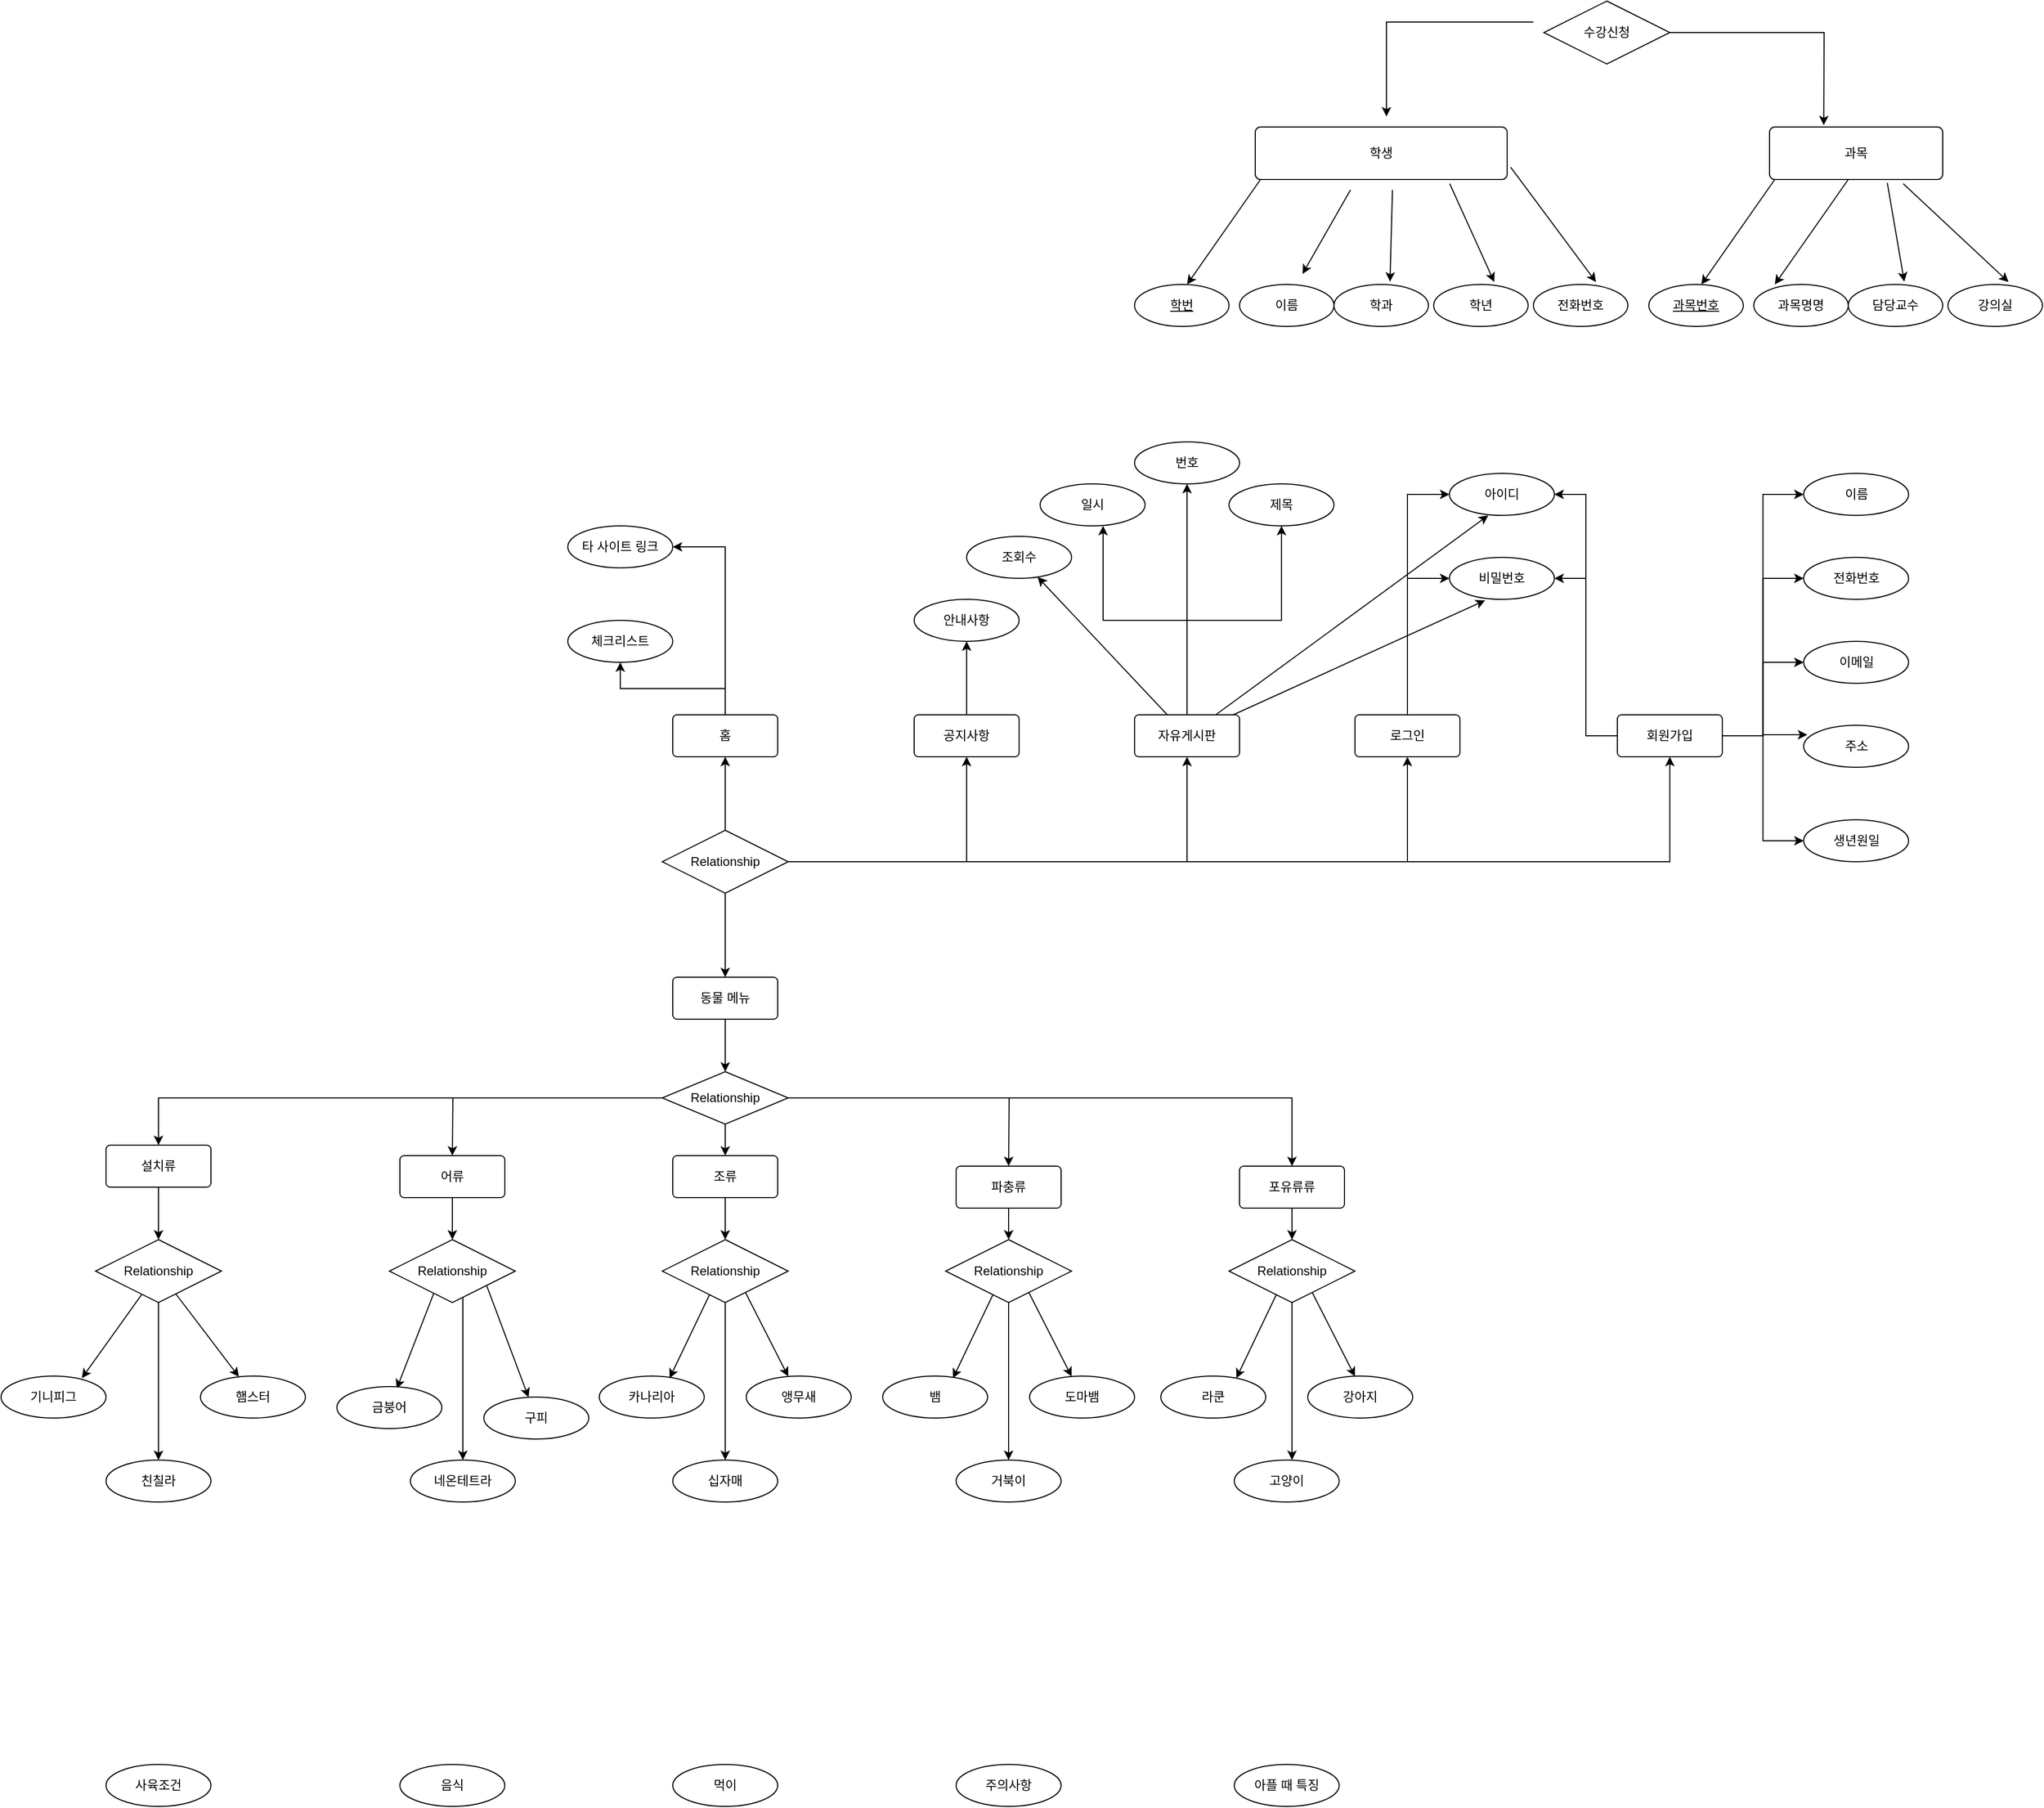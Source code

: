 <mxfile version="22.1.18" type="device">
  <diagram name="페이지-1" id="5g-hJykp7BCFSY2R_P9K">
    <mxGraphModel dx="3088" dy="738" grid="1" gridSize="10" guides="1" tooltips="1" connect="1" arrows="1" fold="1" page="1" pageScale="1" pageWidth="1654" pageHeight="2336" math="0" shadow="0">
      <root>
        <mxCell id="0" />
        <mxCell id="1" parent="0" />
        <mxCell id="xfH-aFisu_lI2zTOAwG_-1" value="과목" style="rounded=1;arcSize=10;whiteSpace=wrap;html=1;align=center;" vertex="1" parent="1">
          <mxGeometry x="335" y="210" width="165" height="50" as="geometry" />
        </mxCell>
        <mxCell id="xfH-aFisu_lI2zTOAwG_-2" value="과목번호" style="ellipse;whiteSpace=wrap;html=1;align=center;fontStyle=4;" vertex="1" parent="1">
          <mxGeometry x="220" y="360" width="90" height="40" as="geometry" />
        </mxCell>
        <mxCell id="xfH-aFisu_lI2zTOAwG_-3" value="과목명명" style="ellipse;whiteSpace=wrap;html=1;align=center;" vertex="1" parent="1">
          <mxGeometry x="320" y="360" width="90" height="40" as="geometry" />
        </mxCell>
        <mxCell id="xfH-aFisu_lI2zTOAwG_-4" value="담당교수" style="ellipse;whiteSpace=wrap;html=1;align=center;" vertex="1" parent="1">
          <mxGeometry x="410" y="360" width="90" height="40" as="geometry" />
        </mxCell>
        <mxCell id="xfH-aFisu_lI2zTOAwG_-5" value="강의실" style="ellipse;whiteSpace=wrap;html=1;align=center;" vertex="1" parent="1">
          <mxGeometry x="505" y="360" width="90" height="40" as="geometry" />
        </mxCell>
        <mxCell id="xfH-aFisu_lI2zTOAwG_-10" value="" style="endArrow=classic;html=1;rounded=0;entryX=0.593;entryY=-0.067;entryDx=0;entryDy=0;entryPerimeter=0;exitX=0.68;exitY=1.063;exitDx=0;exitDy=0;exitPerimeter=0;" edge="1" parent="1" source="xfH-aFisu_lI2zTOAwG_-1" target="xfH-aFisu_lI2zTOAwG_-4">
          <mxGeometry width="50" height="50" relative="1" as="geometry">
            <mxPoint x="465.714" y="270" as="sourcePoint" />
            <mxPoint x="420" y="350" as="targetPoint" />
          </mxGeometry>
        </mxCell>
        <mxCell id="xfH-aFisu_lI2zTOAwG_-11" value="" style="endArrow=classic;html=1;rounded=0;entryX=0.556;entryY=0;entryDx=0;entryDy=0;entryPerimeter=0;" edge="1" parent="1" target="xfH-aFisu_lI2zTOAwG_-2">
          <mxGeometry width="50" height="50" relative="1" as="geometry">
            <mxPoint x="340.004" y="260" as="sourcePoint" />
            <mxPoint x="294.29" y="340" as="targetPoint" />
          </mxGeometry>
        </mxCell>
        <mxCell id="xfH-aFisu_lI2zTOAwG_-12" value="" style="endArrow=classic;html=1;rounded=0;entryX=0.641;entryY=-0.058;entryDx=0;entryDy=0;entryPerimeter=0;exitX=0.772;exitY=1.08;exitDx=0;exitDy=0;exitPerimeter=0;" edge="1" parent="1" source="xfH-aFisu_lI2zTOAwG_-1" target="xfH-aFisu_lI2zTOAwG_-5">
          <mxGeometry width="50" height="50" relative="1" as="geometry">
            <mxPoint x="550.714" y="270" as="sourcePoint" />
            <mxPoint x="505" y="350" as="targetPoint" />
          </mxGeometry>
        </mxCell>
        <mxCell id="xfH-aFisu_lI2zTOAwG_-26" value="학생" style="rounded=1;arcSize=10;whiteSpace=wrap;html=1;align=center;" vertex="1" parent="1">
          <mxGeometry x="-155" y="210" width="240" height="50" as="geometry" />
        </mxCell>
        <mxCell id="xfH-aFisu_lI2zTOAwG_-27" value="학번" style="ellipse;whiteSpace=wrap;html=1;align=center;fontStyle=4;" vertex="1" parent="1">
          <mxGeometry x="-270" y="360" width="90" height="40" as="geometry" />
        </mxCell>
        <mxCell id="xfH-aFisu_lI2zTOAwG_-28" value="이름" style="ellipse;whiteSpace=wrap;html=1;align=center;" vertex="1" parent="1">
          <mxGeometry x="-170" y="360" width="90" height="40" as="geometry" />
        </mxCell>
        <mxCell id="xfH-aFisu_lI2zTOAwG_-29" value="학과" style="ellipse;whiteSpace=wrap;html=1;align=center;" vertex="1" parent="1">
          <mxGeometry x="-80" y="360" width="90" height="40" as="geometry" />
        </mxCell>
        <mxCell id="xfH-aFisu_lI2zTOAwG_-30" value="학년" style="ellipse;whiteSpace=wrap;html=1;align=center;" vertex="1" parent="1">
          <mxGeometry x="15" y="360" width="90" height="40" as="geometry" />
        </mxCell>
        <mxCell id="xfH-aFisu_lI2zTOAwG_-31" value="전화번호" style="ellipse;whiteSpace=wrap;html=1;align=center;" vertex="1" parent="1">
          <mxGeometry x="110" y="360" width="90" height="40" as="geometry" />
        </mxCell>
        <mxCell id="xfH-aFisu_lI2zTOAwG_-32" value="" style="endArrow=classic;html=1;rounded=0;" edge="1" parent="1">
          <mxGeometry width="50" height="50" relative="1" as="geometry">
            <mxPoint x="-64.286" y="270" as="sourcePoint" />
            <mxPoint x="-110" y="350" as="targetPoint" />
          </mxGeometry>
        </mxCell>
        <mxCell id="xfH-aFisu_lI2zTOAwG_-33" value="" style="endArrow=classic;html=1;rounded=0;entryX=0.593;entryY=-0.067;entryDx=0;entryDy=0;entryPerimeter=0;" edge="1" parent="1" target="xfH-aFisu_lI2zTOAwG_-29">
          <mxGeometry width="50" height="50" relative="1" as="geometry">
            <mxPoint x="-24.286" y="270" as="sourcePoint" />
            <mxPoint x="-70" y="350" as="targetPoint" />
          </mxGeometry>
        </mxCell>
        <mxCell id="xfH-aFisu_lI2zTOAwG_-34" value="" style="endArrow=classic;html=1;rounded=0;entryX=0.556;entryY=0;entryDx=0;entryDy=0;entryPerimeter=0;" edge="1" parent="1" target="xfH-aFisu_lI2zTOAwG_-27">
          <mxGeometry width="50" height="50" relative="1" as="geometry">
            <mxPoint x="-149.996" y="260" as="sourcePoint" />
            <mxPoint x="-195.71" y="340" as="targetPoint" />
          </mxGeometry>
        </mxCell>
        <mxCell id="xfH-aFisu_lI2zTOAwG_-35" value="" style="endArrow=classic;html=1;rounded=0;entryX=0.641;entryY=-0.058;entryDx=0;entryDy=0;entryPerimeter=0;exitX=0.772;exitY=1.08;exitDx=0;exitDy=0;exitPerimeter=0;" edge="1" parent="1" source="xfH-aFisu_lI2zTOAwG_-26" target="xfH-aFisu_lI2zTOAwG_-30">
          <mxGeometry width="50" height="50" relative="1" as="geometry">
            <mxPoint x="60.714" y="270" as="sourcePoint" />
            <mxPoint x="15" y="350" as="targetPoint" />
          </mxGeometry>
        </mxCell>
        <mxCell id="xfH-aFisu_lI2zTOAwG_-36" value="" style="endArrow=classic;html=1;rounded=0;entryX=0.663;entryY=-0.058;entryDx=0;entryDy=0;entryPerimeter=0;exitX=1.014;exitY=0.767;exitDx=0;exitDy=0;exitPerimeter=0;" edge="1" parent="1" source="xfH-aFisu_lI2zTOAwG_-26" target="xfH-aFisu_lI2zTOAwG_-31">
          <mxGeometry width="50" height="50" relative="1" as="geometry">
            <mxPoint x="125.714" y="250" as="sourcePoint" />
            <mxPoint x="80" y="330" as="targetPoint" />
          </mxGeometry>
        </mxCell>
        <mxCell id="xfH-aFisu_lI2zTOAwG_-37" value="수강신청" style="shape=rhombus;perimeter=rhombusPerimeter;whiteSpace=wrap;html=1;align=center;" vertex="1" parent="1">
          <mxGeometry x="120" y="90" width="120" height="60" as="geometry" />
        </mxCell>
        <mxCell id="xfH-aFisu_lI2zTOAwG_-38" value="" style="endArrow=classic;html=1;rounded=0;entryX=0.556;entryY=0;entryDx=0;entryDy=0;entryPerimeter=0;" edge="1" parent="1">
          <mxGeometry width="50" height="50" relative="1" as="geometry">
            <mxPoint x="410.004" y="260" as="sourcePoint" />
            <mxPoint x="340" y="360" as="targetPoint" />
          </mxGeometry>
        </mxCell>
        <mxCell id="xfH-aFisu_lI2zTOAwG_-39" value="" style="endArrow=classic;html=1;rounded=0;entryX=0.313;entryY=-0.034;entryDx=0;entryDy=0;entryPerimeter=0;" edge="1" parent="1" source="xfH-aFisu_lI2zTOAwG_-37" target="xfH-aFisu_lI2zTOAwG_-1">
          <mxGeometry width="50" height="50" relative="1" as="geometry">
            <mxPoint x="240" y="140" as="sourcePoint" />
            <mxPoint x="380" y="120" as="targetPoint" />
            <Array as="points">
              <mxPoint x="387" y="120" />
            </Array>
          </mxGeometry>
        </mxCell>
        <mxCell id="xfH-aFisu_lI2zTOAwG_-40" value="" style="endArrow=classic;html=1;rounded=0;" edge="1" parent="1">
          <mxGeometry width="50" height="50" relative="1" as="geometry">
            <mxPoint x="110" y="110" as="sourcePoint" />
            <mxPoint x="-30" y="200" as="targetPoint" />
            <Array as="points">
              <mxPoint x="-30" y="110" />
            </Array>
          </mxGeometry>
        </mxCell>
        <mxCell id="xfH-aFisu_lI2zTOAwG_-52" value="" style="edgeStyle=orthogonalEdgeStyle;rounded=0;orthogonalLoop=1;jettySize=auto;html=1;" edge="1" parent="1" source="xfH-aFisu_lI2zTOAwG_-43">
          <mxGeometry relative="1" as="geometry">
            <mxPoint x="-660" y="1190" as="targetPoint" />
          </mxGeometry>
        </mxCell>
        <mxCell id="xfH-aFisu_lI2zTOAwG_-53" style="edgeStyle=orthogonalEdgeStyle;rounded=0;orthogonalLoop=1;jettySize=auto;html=1;" edge="1" parent="1" source="xfH-aFisu_lI2zTOAwG_-43">
          <mxGeometry relative="1" as="geometry">
            <mxPoint x="-920" y="1190" as="targetPoint" />
          </mxGeometry>
        </mxCell>
        <mxCell id="xfH-aFisu_lI2zTOAwG_-55" style="edgeStyle=orthogonalEdgeStyle;rounded=0;orthogonalLoop=1;jettySize=auto;html=1;" edge="1" parent="1" source="xfH-aFisu_lI2zTOAwG_-43" target="xfH-aFisu_lI2zTOAwG_-162">
          <mxGeometry relative="1" as="geometry">
            <mxPoint x="-120" y="1190" as="targetPoint" />
          </mxGeometry>
        </mxCell>
        <mxCell id="xfH-aFisu_lI2zTOAwG_-56" style="edgeStyle=orthogonalEdgeStyle;rounded=0;orthogonalLoop=1;jettySize=auto;html=1;exitX=0;exitY=0.5;exitDx=0;exitDy=0;" edge="1" parent="1" source="xfH-aFisu_lI2zTOAwG_-43">
          <mxGeometry relative="1" as="geometry">
            <mxPoint x="-1200" y="1180" as="targetPoint" />
            <Array as="points">
              <mxPoint x="-1200" y="1135" />
            </Array>
          </mxGeometry>
        </mxCell>
        <mxCell id="xfH-aFisu_lI2zTOAwG_-43" value="Relationship" style="shape=rhombus;perimeter=rhombusPerimeter;whiteSpace=wrap;html=1;align=center;" vertex="1" parent="1">
          <mxGeometry x="-720" y="1110" width="120" height="50" as="geometry" />
        </mxCell>
        <mxCell id="xfH-aFisu_lI2zTOAwG_-51" style="edgeStyle=orthogonalEdgeStyle;rounded=0;orthogonalLoop=1;jettySize=auto;html=1;exitX=0.5;exitY=1;exitDx=0;exitDy=0;entryX=0.5;entryY=0;entryDx=0;entryDy=0;" edge="1" parent="1" source="xfH-aFisu_lI2zTOAwG_-44" target="xfH-aFisu_lI2zTOAwG_-43">
          <mxGeometry relative="1" as="geometry" />
        </mxCell>
        <mxCell id="xfH-aFisu_lI2zTOAwG_-44" value="동물 메뉴" style="rounded=1;arcSize=10;whiteSpace=wrap;html=1;align=center;" vertex="1" parent="1">
          <mxGeometry x="-710" y="1020" width="100" height="40" as="geometry" />
        </mxCell>
        <mxCell id="xfH-aFisu_lI2zTOAwG_-57" style="edgeStyle=orthogonalEdgeStyle;rounded=0;orthogonalLoop=1;jettySize=auto;html=1;entryX=0.5;entryY=0;entryDx=0;entryDy=0;" edge="1" parent="1" source="xfH-aFisu_lI2zTOAwG_-45" target="xfH-aFisu_lI2zTOAwG_-44">
          <mxGeometry relative="1" as="geometry" />
        </mxCell>
        <mxCell id="xfH-aFisu_lI2zTOAwG_-58" style="edgeStyle=orthogonalEdgeStyle;rounded=0;orthogonalLoop=1;jettySize=auto;html=1;" edge="1" parent="1" source="xfH-aFisu_lI2zTOAwG_-45">
          <mxGeometry relative="1" as="geometry">
            <mxPoint x="-660" y="810" as="targetPoint" />
          </mxGeometry>
        </mxCell>
        <mxCell id="xfH-aFisu_lI2zTOAwG_-112" style="edgeStyle=orthogonalEdgeStyle;rounded=0;orthogonalLoop=1;jettySize=auto;html=1;entryX=0.5;entryY=1;entryDx=0;entryDy=0;" edge="1" parent="1" source="xfH-aFisu_lI2zTOAwG_-45" target="xfH-aFisu_lI2zTOAwG_-118">
          <mxGeometry relative="1" as="geometry">
            <mxPoint x="254" y="910" as="targetPoint" />
          </mxGeometry>
        </mxCell>
        <mxCell id="xfH-aFisu_lI2zTOAwG_-113" style="edgeStyle=orthogonalEdgeStyle;rounded=0;orthogonalLoop=1;jettySize=auto;html=1;entryX=0.5;entryY=1;entryDx=0;entryDy=0;" edge="1" parent="1" source="xfH-aFisu_lI2zTOAwG_-45" target="xfH-aFisu_lI2zTOAwG_-115">
          <mxGeometry relative="1" as="geometry">
            <mxPoint x="-430" y="830" as="targetPoint" />
          </mxGeometry>
        </mxCell>
        <mxCell id="xfH-aFisu_lI2zTOAwG_-119" style="edgeStyle=orthogonalEdgeStyle;rounded=0;orthogonalLoop=1;jettySize=auto;html=1;entryX=0.5;entryY=1;entryDx=0;entryDy=0;" edge="1" parent="1" source="xfH-aFisu_lI2zTOAwG_-45" target="xfH-aFisu_lI2zTOAwG_-116">
          <mxGeometry relative="1" as="geometry" />
        </mxCell>
        <mxCell id="xfH-aFisu_lI2zTOAwG_-120" style="edgeStyle=orthogonalEdgeStyle;rounded=0;orthogonalLoop=1;jettySize=auto;html=1;entryX=0.5;entryY=1;entryDx=0;entryDy=0;" edge="1" parent="1" source="xfH-aFisu_lI2zTOAwG_-45" target="xfH-aFisu_lI2zTOAwG_-117">
          <mxGeometry relative="1" as="geometry" />
        </mxCell>
        <mxCell id="xfH-aFisu_lI2zTOAwG_-45" value="Relationship" style="shape=rhombus;perimeter=rhombusPerimeter;whiteSpace=wrap;html=1;align=center;" vertex="1" parent="1">
          <mxGeometry x="-720" y="880" width="120" height="60" as="geometry" />
        </mxCell>
        <mxCell id="xfH-aFisu_lI2zTOAwG_-64" style="edgeStyle=orthogonalEdgeStyle;rounded=0;orthogonalLoop=1;jettySize=auto;html=1;" edge="1" parent="1">
          <mxGeometry relative="1" as="geometry">
            <mxPoint x="-1200" y="1320" as="sourcePoint" />
            <mxPoint x="-1200" y="1480" as="targetPoint" />
          </mxGeometry>
        </mxCell>
        <mxCell id="xfH-aFisu_lI2zTOAwG_-66" style="rounded=0;orthogonalLoop=1;jettySize=auto;html=1;" edge="1" parent="1">
          <mxGeometry relative="1" as="geometry">
            <mxPoint x="-1184.779" y="1320" as="sourcePoint" />
            <mxPoint x="-1123.344" y="1400.725" as="targetPoint" />
          </mxGeometry>
        </mxCell>
        <mxCell id="xfH-aFisu_lI2zTOAwG_-54" style="edgeStyle=orthogonalEdgeStyle;rounded=0;orthogonalLoop=1;jettySize=auto;html=1;" edge="1" parent="1" source="xfH-aFisu_lI2zTOAwG_-43">
          <mxGeometry relative="1" as="geometry">
            <mxPoint x="-390" y="1200" as="targetPoint" />
          </mxGeometry>
        </mxCell>
        <mxCell id="xfH-aFisu_lI2zTOAwG_-65" style="rounded=0;orthogonalLoop=1;jettySize=auto;html=1;entryX=0.77;entryY=0.05;entryDx=0;entryDy=0;entryPerimeter=0;" edge="1" parent="1">
          <mxGeometry relative="1" as="geometry">
            <mxPoint x="-1214.314" y="1320" as="sourcePoint" />
            <mxPoint x="-1273" y="1402" as="targetPoint" />
          </mxGeometry>
        </mxCell>
        <mxCell id="xfH-aFisu_lI2zTOAwG_-67" style="edgeStyle=orthogonalEdgeStyle;rounded=0;orthogonalLoop=1;jettySize=auto;html=1;" edge="1" parent="1">
          <mxGeometry relative="1" as="geometry">
            <mxPoint x="-895" y="1310" as="sourcePoint" />
            <mxPoint x="-910" y="1480" as="targetPoint" />
            <Array as="points">
              <mxPoint x="-910" y="1310" />
            </Array>
          </mxGeometry>
        </mxCell>
        <mxCell id="xfH-aFisu_lI2zTOAwG_-68" style="rounded=0;orthogonalLoop=1;jettySize=auto;html=1;exitX=0.82;exitY=1.05;exitDx=0;exitDy=0;exitPerimeter=0;" edge="1" parent="1">
          <mxGeometry relative="1" as="geometry">
            <mxPoint x="-888" y="1312" as="sourcePoint" />
            <mxPoint x="-847.417" y="1420.221" as="targetPoint" />
            <Array as="points" />
          </mxGeometry>
        </mxCell>
        <mxCell id="xfH-aFisu_lI2zTOAwG_-72" style="rounded=0;orthogonalLoop=1;jettySize=auto;html=1;entryX=0.77;entryY=0.05;entryDx=0;entryDy=0;entryPerimeter=0;exitX=0.37;exitY=0.975;exitDx=0;exitDy=0;exitPerimeter=0;" edge="1" parent="1">
          <mxGeometry relative="1" as="geometry">
            <mxPoint x="-933" y="1309" as="sourcePoint" />
            <mxPoint x="-973" y="1412" as="targetPoint" />
          </mxGeometry>
        </mxCell>
        <mxCell id="xfH-aFisu_lI2zTOAwG_-73" style="edgeStyle=orthogonalEdgeStyle;rounded=0;orthogonalLoop=1;jettySize=auto;html=1;" edge="1" parent="1">
          <mxGeometry relative="1" as="geometry">
            <mxPoint x="-660" y="1310" as="sourcePoint" />
            <mxPoint x="-660" y="1480" as="targetPoint" />
          </mxGeometry>
        </mxCell>
        <mxCell id="xfH-aFisu_lI2zTOAwG_-74" style="rounded=0;orthogonalLoop=1;jettySize=auto;html=1;" edge="1" parent="1">
          <mxGeometry relative="1" as="geometry">
            <mxPoint x="-646" y="1310" as="sourcePoint" />
            <mxPoint x="-599.977" y="1400.402" as="targetPoint" />
          </mxGeometry>
        </mxCell>
        <mxCell id="xfH-aFisu_lI2zTOAwG_-78" style="rounded=0;orthogonalLoop=1;jettySize=auto;html=1;entryX=0.77;entryY=0.05;entryDx=0;entryDy=0;entryPerimeter=0;" edge="1" parent="1">
          <mxGeometry relative="1" as="geometry">
            <mxPoint x="-669" y="1310" as="sourcePoint" />
            <mxPoint x="-713" y="1402" as="targetPoint" />
          </mxGeometry>
        </mxCell>
        <mxCell id="xfH-aFisu_lI2zTOAwG_-79" style="edgeStyle=orthogonalEdgeStyle;rounded=0;orthogonalLoop=1;jettySize=auto;html=1;" edge="1" parent="1">
          <mxGeometry relative="1" as="geometry">
            <mxPoint x="-390" y="1310" as="sourcePoint" />
            <mxPoint x="-390" y="1480" as="targetPoint" />
          </mxGeometry>
        </mxCell>
        <mxCell id="xfH-aFisu_lI2zTOAwG_-80" style="rounded=0;orthogonalLoop=1;jettySize=auto;html=1;" edge="1" parent="1">
          <mxGeometry relative="1" as="geometry">
            <mxPoint x="-376" y="1310" as="sourcePoint" />
            <mxPoint x="-329.977" y="1400.402" as="targetPoint" />
          </mxGeometry>
        </mxCell>
        <mxCell id="xfH-aFisu_lI2zTOAwG_-84" style="rounded=0;orthogonalLoop=1;jettySize=auto;html=1;entryX=0.77;entryY=0.05;entryDx=0;entryDy=0;entryPerimeter=0;" edge="1" parent="1">
          <mxGeometry relative="1" as="geometry">
            <mxPoint x="-399" y="1310" as="sourcePoint" />
            <mxPoint x="-443" y="1402" as="targetPoint" />
          </mxGeometry>
        </mxCell>
        <mxCell id="xfH-aFisu_lI2zTOAwG_-85" style="edgeStyle=orthogonalEdgeStyle;rounded=0;orthogonalLoop=1;jettySize=auto;html=1;" edge="1" parent="1">
          <mxGeometry relative="1" as="geometry">
            <mxPoint x="-120" y="1310" as="sourcePoint" />
            <mxPoint x="-120" y="1480" as="targetPoint" />
          </mxGeometry>
        </mxCell>
        <mxCell id="xfH-aFisu_lI2zTOAwG_-86" style="rounded=0;orthogonalLoop=1;jettySize=auto;html=1;" edge="1" parent="1">
          <mxGeometry relative="1" as="geometry">
            <mxPoint x="-106" y="1310" as="sourcePoint" />
            <mxPoint x="-59.977" y="1400.402" as="targetPoint" />
          </mxGeometry>
        </mxCell>
        <mxCell id="xfH-aFisu_lI2zTOAwG_-90" style="rounded=0;orthogonalLoop=1;jettySize=auto;html=1;entryX=0.77;entryY=0.05;entryDx=0;entryDy=0;entryPerimeter=0;" edge="1" parent="1">
          <mxGeometry relative="1" as="geometry">
            <mxPoint x="-129" y="1310" as="sourcePoint" />
            <mxPoint x="-173" y="1402" as="targetPoint" />
          </mxGeometry>
        </mxCell>
        <mxCell id="xfH-aFisu_lI2zTOAwG_-110" style="edgeStyle=orthogonalEdgeStyle;rounded=0;orthogonalLoop=1;jettySize=auto;html=1;" edge="1" parent="1" source="xfH-aFisu_lI2zTOAwG_-91" target="xfH-aFisu_lI2zTOAwG_-108">
          <mxGeometry relative="1" as="geometry" />
        </mxCell>
        <mxCell id="xfH-aFisu_lI2zTOAwG_-111" style="edgeStyle=orthogonalEdgeStyle;rounded=0;orthogonalLoop=1;jettySize=auto;html=1;entryX=1;entryY=0.5;entryDx=0;entryDy=0;" edge="1" parent="1" source="xfH-aFisu_lI2zTOAwG_-91" target="xfH-aFisu_lI2zTOAwG_-107">
          <mxGeometry relative="1" as="geometry">
            <mxPoint x="-660" y="600" as="targetPoint" />
          </mxGeometry>
        </mxCell>
        <mxCell id="xfH-aFisu_lI2zTOAwG_-91" value="홈" style="rounded=1;arcSize=10;whiteSpace=wrap;html=1;align=center;" vertex="1" parent="1">
          <mxGeometry x="-710" y="770" width="100" height="40" as="geometry" />
        </mxCell>
        <mxCell id="xfH-aFisu_lI2zTOAwG_-92" value="기니피그" style="ellipse;whiteSpace=wrap;html=1;align=center;" vertex="1" parent="1">
          <mxGeometry x="-1350" y="1400" width="100" height="40" as="geometry" />
        </mxCell>
        <mxCell id="xfH-aFisu_lI2zTOAwG_-93" value="친칠라" style="ellipse;whiteSpace=wrap;html=1;align=center;" vertex="1" parent="1">
          <mxGeometry x="-1250" y="1480" width="100" height="40" as="geometry" />
        </mxCell>
        <mxCell id="xfH-aFisu_lI2zTOAwG_-94" value="햄스터" style="ellipse;whiteSpace=wrap;html=1;align=center;" vertex="1" parent="1">
          <mxGeometry x="-1160" y="1400" width="100" height="40" as="geometry" />
        </mxCell>
        <mxCell id="xfH-aFisu_lI2zTOAwG_-95" value="금붕어" style="ellipse;whiteSpace=wrap;html=1;align=center;" vertex="1" parent="1">
          <mxGeometry x="-1030" y="1410" width="100" height="40" as="geometry" />
        </mxCell>
        <mxCell id="xfH-aFisu_lI2zTOAwG_-96" value="네온테트라" style="ellipse;whiteSpace=wrap;html=1;align=center;" vertex="1" parent="1">
          <mxGeometry x="-960" y="1480" width="100" height="40" as="geometry" />
        </mxCell>
        <mxCell id="xfH-aFisu_lI2zTOAwG_-97" value="구피" style="ellipse;whiteSpace=wrap;html=1;align=center;" vertex="1" parent="1">
          <mxGeometry x="-890" y="1420" width="100" height="40" as="geometry" />
        </mxCell>
        <mxCell id="xfH-aFisu_lI2zTOAwG_-98" value="카나리아" style="ellipse;whiteSpace=wrap;html=1;align=center;" vertex="1" parent="1">
          <mxGeometry x="-780" y="1400" width="100" height="40" as="geometry" />
        </mxCell>
        <mxCell id="xfH-aFisu_lI2zTOAwG_-99" value="십자매" style="ellipse;whiteSpace=wrap;html=1;align=center;" vertex="1" parent="1">
          <mxGeometry x="-710" y="1480" width="100" height="40" as="geometry" />
        </mxCell>
        <mxCell id="xfH-aFisu_lI2zTOAwG_-100" value="앵무새" style="ellipse;whiteSpace=wrap;html=1;align=center;" vertex="1" parent="1">
          <mxGeometry x="-640" y="1400" width="100" height="40" as="geometry" />
        </mxCell>
        <mxCell id="xfH-aFisu_lI2zTOAwG_-101" value="뱀" style="ellipse;whiteSpace=wrap;html=1;align=center;" vertex="1" parent="1">
          <mxGeometry x="-510" y="1400" width="100" height="40" as="geometry" />
        </mxCell>
        <mxCell id="xfH-aFisu_lI2zTOAwG_-102" value="거북이" style="ellipse;whiteSpace=wrap;html=1;align=center;" vertex="1" parent="1">
          <mxGeometry x="-440" y="1480" width="100" height="40" as="geometry" />
        </mxCell>
        <mxCell id="xfH-aFisu_lI2zTOAwG_-103" value="도마뱀" style="ellipse;whiteSpace=wrap;html=1;align=center;" vertex="1" parent="1">
          <mxGeometry x="-370" y="1400" width="100" height="40" as="geometry" />
        </mxCell>
        <mxCell id="xfH-aFisu_lI2zTOAwG_-104" value="라쿤" style="ellipse;whiteSpace=wrap;html=1;align=center;" vertex="1" parent="1">
          <mxGeometry x="-245" y="1400" width="100" height="40" as="geometry" />
        </mxCell>
        <mxCell id="xfH-aFisu_lI2zTOAwG_-105" value="고양이" style="ellipse;whiteSpace=wrap;html=1;align=center;" vertex="1" parent="1">
          <mxGeometry x="-175" y="1480" width="100" height="40" as="geometry" />
        </mxCell>
        <mxCell id="xfH-aFisu_lI2zTOAwG_-106" value="강아지" style="ellipse;whiteSpace=wrap;html=1;align=center;" vertex="1" parent="1">
          <mxGeometry x="-105" y="1400" width="100" height="40" as="geometry" />
        </mxCell>
        <mxCell id="xfH-aFisu_lI2zTOAwG_-107" value="타 사이트 링크" style="ellipse;whiteSpace=wrap;html=1;align=center;" vertex="1" parent="1">
          <mxGeometry x="-810" y="590" width="100" height="40" as="geometry" />
        </mxCell>
        <mxCell id="xfH-aFisu_lI2zTOAwG_-108" value="체크리스트" style="ellipse;whiteSpace=wrap;html=1;align=center;" vertex="1" parent="1">
          <mxGeometry x="-810" y="680" width="100" height="40" as="geometry" />
        </mxCell>
        <mxCell id="xfH-aFisu_lI2zTOAwG_-121" style="edgeStyle=orthogonalEdgeStyle;rounded=0;orthogonalLoop=1;jettySize=auto;html=1;" edge="1" parent="1" source="xfH-aFisu_lI2zTOAwG_-115" target="xfH-aFisu_lI2zTOAwG_-122">
          <mxGeometry relative="1" as="geometry">
            <mxPoint x="-430" y="720" as="targetPoint" />
          </mxGeometry>
        </mxCell>
        <mxCell id="xfH-aFisu_lI2zTOAwG_-115" value="공지사항" style="rounded=1;arcSize=10;whiteSpace=wrap;html=1;align=center;" vertex="1" parent="1">
          <mxGeometry x="-480" y="770" width="100" height="40" as="geometry" />
        </mxCell>
        <mxCell id="xfH-aFisu_lI2zTOAwG_-129" style="rounded=0;orthogonalLoop=1;jettySize=auto;html=1;" edge="1" parent="1" source="xfH-aFisu_lI2zTOAwG_-116" target="xfH-aFisu_lI2zTOAwG_-123">
          <mxGeometry relative="1" as="geometry" />
        </mxCell>
        <mxCell id="xfH-aFisu_lI2zTOAwG_-130" style="edgeStyle=orthogonalEdgeStyle;rounded=0;orthogonalLoop=1;jettySize=auto;html=1;entryX=0.5;entryY=1;entryDx=0;entryDy=0;" edge="1" parent="1" source="xfH-aFisu_lI2zTOAwG_-116" target="xfH-aFisu_lI2zTOAwG_-125">
          <mxGeometry relative="1" as="geometry" />
        </mxCell>
        <mxCell id="xfH-aFisu_lI2zTOAwG_-132" style="edgeStyle=orthogonalEdgeStyle;rounded=0;orthogonalLoop=1;jettySize=auto;html=1;" edge="1" parent="1" source="xfH-aFisu_lI2zTOAwG_-116" target="xfH-aFisu_lI2zTOAwG_-126">
          <mxGeometry relative="1" as="geometry" />
        </mxCell>
        <mxCell id="xfH-aFisu_lI2zTOAwG_-116" value="자유게시판" style="rounded=1;arcSize=10;whiteSpace=wrap;html=1;align=center;" vertex="1" parent="1">
          <mxGeometry x="-270" y="770" width="100" height="40" as="geometry" />
        </mxCell>
        <mxCell id="xfH-aFisu_lI2zTOAwG_-136" style="edgeStyle=orthogonalEdgeStyle;rounded=0;orthogonalLoop=1;jettySize=auto;html=1;entryX=0;entryY=0.5;entryDx=0;entryDy=0;" edge="1" parent="1" source="xfH-aFisu_lI2zTOAwG_-117" target="xfH-aFisu_lI2zTOAwG_-127">
          <mxGeometry relative="1" as="geometry" />
        </mxCell>
        <mxCell id="xfH-aFisu_lI2zTOAwG_-137" style="edgeStyle=orthogonalEdgeStyle;rounded=0;orthogonalLoop=1;jettySize=auto;html=1;entryX=0;entryY=0.5;entryDx=0;entryDy=0;" edge="1" parent="1" source="xfH-aFisu_lI2zTOAwG_-117" target="xfH-aFisu_lI2zTOAwG_-128">
          <mxGeometry relative="1" as="geometry" />
        </mxCell>
        <mxCell id="xfH-aFisu_lI2zTOAwG_-117" value="로그인" style="rounded=1;arcSize=10;whiteSpace=wrap;html=1;align=center;" vertex="1" parent="1">
          <mxGeometry x="-60" y="770" width="100" height="40" as="geometry" />
        </mxCell>
        <mxCell id="xfH-aFisu_lI2zTOAwG_-139" style="edgeStyle=orthogonalEdgeStyle;rounded=0;orthogonalLoop=1;jettySize=auto;html=1;entryX=1;entryY=0.5;entryDx=0;entryDy=0;" edge="1" parent="1" source="xfH-aFisu_lI2zTOAwG_-118" target="xfH-aFisu_lI2zTOAwG_-127">
          <mxGeometry relative="1" as="geometry" />
        </mxCell>
        <mxCell id="xfH-aFisu_lI2zTOAwG_-140" style="edgeStyle=orthogonalEdgeStyle;rounded=0;orthogonalLoop=1;jettySize=auto;html=1;entryX=1;entryY=0.5;entryDx=0;entryDy=0;" edge="1" parent="1" source="xfH-aFisu_lI2zTOAwG_-118" target="xfH-aFisu_lI2zTOAwG_-128">
          <mxGeometry relative="1" as="geometry" />
        </mxCell>
        <mxCell id="xfH-aFisu_lI2zTOAwG_-146" style="edgeStyle=orthogonalEdgeStyle;rounded=0;orthogonalLoop=1;jettySize=auto;html=1;entryX=0;entryY=0.5;entryDx=0;entryDy=0;" edge="1" parent="1" source="xfH-aFisu_lI2zTOAwG_-118" target="xfH-aFisu_lI2zTOAwG_-141">
          <mxGeometry relative="1" as="geometry" />
        </mxCell>
        <mxCell id="xfH-aFisu_lI2zTOAwG_-147" style="edgeStyle=orthogonalEdgeStyle;rounded=0;orthogonalLoop=1;jettySize=auto;html=1;entryX=0;entryY=0.5;entryDx=0;entryDy=0;" edge="1" parent="1" source="xfH-aFisu_lI2zTOAwG_-118" target="xfH-aFisu_lI2zTOAwG_-142">
          <mxGeometry relative="1" as="geometry" />
        </mxCell>
        <mxCell id="xfH-aFisu_lI2zTOAwG_-150" style="edgeStyle=orthogonalEdgeStyle;rounded=0;orthogonalLoop=1;jettySize=auto;html=1;entryX=0;entryY=0.5;entryDx=0;entryDy=0;" edge="1" parent="1" source="xfH-aFisu_lI2zTOAwG_-118" target="xfH-aFisu_lI2zTOAwG_-145">
          <mxGeometry relative="1" as="geometry" />
        </mxCell>
        <mxCell id="xfH-aFisu_lI2zTOAwG_-151" style="edgeStyle=orthogonalEdgeStyle;rounded=0;orthogonalLoop=1;jettySize=auto;html=1;entryX=0;entryY=0.5;entryDx=0;entryDy=0;" edge="1" parent="1" source="xfH-aFisu_lI2zTOAwG_-118" target="xfH-aFisu_lI2zTOAwG_-143">
          <mxGeometry relative="1" as="geometry" />
        </mxCell>
        <mxCell id="xfH-aFisu_lI2zTOAwG_-118" value="회원가입" style="rounded=1;arcSize=10;whiteSpace=wrap;html=1;align=center;" vertex="1" parent="1">
          <mxGeometry x="190" y="770" width="100" height="40" as="geometry" />
        </mxCell>
        <mxCell id="xfH-aFisu_lI2zTOAwG_-122" value="안내사항" style="ellipse;whiteSpace=wrap;html=1;align=center;" vertex="1" parent="1">
          <mxGeometry x="-480" y="660" width="100" height="40" as="geometry" />
        </mxCell>
        <mxCell id="xfH-aFisu_lI2zTOAwG_-123" value="조회수" style="ellipse;whiteSpace=wrap;html=1;align=center;" vertex="1" parent="1">
          <mxGeometry x="-430" y="600" width="100" height="40" as="geometry" />
        </mxCell>
        <mxCell id="xfH-aFisu_lI2zTOAwG_-124" value="일시" style="ellipse;whiteSpace=wrap;html=1;align=center;" vertex="1" parent="1">
          <mxGeometry x="-360" y="550" width="100" height="40" as="geometry" />
        </mxCell>
        <mxCell id="xfH-aFisu_lI2zTOAwG_-125" value="번호" style="ellipse;whiteSpace=wrap;html=1;align=center;" vertex="1" parent="1">
          <mxGeometry x="-270" y="510" width="100" height="40" as="geometry" />
        </mxCell>
        <mxCell id="xfH-aFisu_lI2zTOAwG_-126" value="제목" style="ellipse;whiteSpace=wrap;html=1;align=center;" vertex="1" parent="1">
          <mxGeometry x="-180" y="550" width="100" height="40" as="geometry" />
        </mxCell>
        <mxCell id="xfH-aFisu_lI2zTOAwG_-127" value="비밀번호" style="ellipse;whiteSpace=wrap;html=1;align=center;" vertex="1" parent="1">
          <mxGeometry x="30" y="620" width="100" height="40" as="geometry" />
        </mxCell>
        <mxCell id="xfH-aFisu_lI2zTOAwG_-128" value="아이디" style="ellipse;whiteSpace=wrap;html=1;align=center;" vertex="1" parent="1">
          <mxGeometry x="30" y="540" width="100" height="40" as="geometry" />
        </mxCell>
        <mxCell id="xfH-aFisu_lI2zTOAwG_-131" style="edgeStyle=orthogonalEdgeStyle;rounded=0;orthogonalLoop=1;jettySize=auto;html=1;entryX=0.6;entryY=1;entryDx=0;entryDy=0;entryPerimeter=0;" edge="1" parent="1" source="xfH-aFisu_lI2zTOAwG_-116" target="xfH-aFisu_lI2zTOAwG_-124">
          <mxGeometry relative="1" as="geometry" />
        </mxCell>
        <mxCell id="xfH-aFisu_lI2zTOAwG_-133" style="rounded=0;orthogonalLoop=1;jettySize=auto;html=1;entryX=0.37;entryY=1;entryDx=0;entryDy=0;entryPerimeter=0;" edge="1" parent="1" source="xfH-aFisu_lI2zTOAwG_-116" target="xfH-aFisu_lI2zTOAwG_-128">
          <mxGeometry relative="1" as="geometry" />
        </mxCell>
        <mxCell id="xfH-aFisu_lI2zTOAwG_-135" style="rounded=0;orthogonalLoop=1;jettySize=auto;html=1;entryX=0.34;entryY=1.025;entryDx=0;entryDy=0;entryPerimeter=0;" edge="1" parent="1" source="xfH-aFisu_lI2zTOAwG_-116" target="xfH-aFisu_lI2zTOAwG_-127">
          <mxGeometry relative="1" as="geometry" />
        </mxCell>
        <mxCell id="xfH-aFisu_lI2zTOAwG_-141" value="이름" style="ellipse;whiteSpace=wrap;html=1;align=center;" vertex="1" parent="1">
          <mxGeometry x="367.5" y="540" width="100" height="40" as="geometry" />
        </mxCell>
        <mxCell id="xfH-aFisu_lI2zTOAwG_-142" value="전화번호" style="ellipse;whiteSpace=wrap;html=1;align=center;" vertex="1" parent="1">
          <mxGeometry x="367.5" y="620" width="100" height="40" as="geometry" />
        </mxCell>
        <mxCell id="xfH-aFisu_lI2zTOAwG_-143" value="이메일" style="ellipse;whiteSpace=wrap;html=1;align=center;" vertex="1" parent="1">
          <mxGeometry x="367.5" y="700" width="100" height="40" as="geometry" />
        </mxCell>
        <mxCell id="xfH-aFisu_lI2zTOAwG_-144" value="주소" style="ellipse;whiteSpace=wrap;html=1;align=center;" vertex="1" parent="1">
          <mxGeometry x="367.5" y="780" width="100" height="40" as="geometry" />
        </mxCell>
        <mxCell id="xfH-aFisu_lI2zTOAwG_-145" value="생년원일" style="ellipse;whiteSpace=wrap;html=1;align=center;" vertex="1" parent="1">
          <mxGeometry x="367.5" y="870" width="100" height="40" as="geometry" />
        </mxCell>
        <mxCell id="xfH-aFisu_lI2zTOAwG_-149" style="edgeStyle=orthogonalEdgeStyle;rounded=0;orthogonalLoop=1;jettySize=auto;html=1;entryX=0.035;entryY=0.225;entryDx=0;entryDy=0;entryPerimeter=0;" edge="1" parent="1" source="xfH-aFisu_lI2zTOAwG_-118" target="xfH-aFisu_lI2zTOAwG_-144">
          <mxGeometry relative="1" as="geometry" />
        </mxCell>
        <mxCell id="xfH-aFisu_lI2zTOAwG_-152" value="먹이" style="ellipse;whiteSpace=wrap;html=1;align=center;" vertex="1" parent="1">
          <mxGeometry x="-710" y="1770" width="100" height="40" as="geometry" />
        </mxCell>
        <mxCell id="xfH-aFisu_lI2zTOAwG_-153" value="음식" style="ellipse;whiteSpace=wrap;html=1;align=center;" vertex="1" parent="1">
          <mxGeometry x="-970" y="1770" width="100" height="40" as="geometry" />
        </mxCell>
        <mxCell id="xfH-aFisu_lI2zTOAwG_-154" value="주의사항" style="ellipse;whiteSpace=wrap;html=1;align=center;" vertex="1" parent="1">
          <mxGeometry x="-440" y="1770" width="100" height="40" as="geometry" />
        </mxCell>
        <mxCell id="xfH-aFisu_lI2zTOAwG_-155" value="아플 때 특징" style="ellipse;whiteSpace=wrap;html=1;align=center;" vertex="1" parent="1">
          <mxGeometry x="-175" y="1770" width="100" height="40" as="geometry" />
        </mxCell>
        <mxCell id="xfH-aFisu_lI2zTOAwG_-156" value="사육조건" style="ellipse;whiteSpace=wrap;html=1;align=center;" vertex="1" parent="1">
          <mxGeometry x="-1250" y="1770" width="100" height="40" as="geometry" />
        </mxCell>
        <mxCell id="xfH-aFisu_lI2zTOAwG_-157" value="Relationship" style="shape=rhombus;perimeter=rhombusPerimeter;whiteSpace=wrap;html=1;align=center;" vertex="1" parent="1">
          <mxGeometry x="-1260" y="1270" width="120" height="60" as="geometry" />
        </mxCell>
        <mxCell id="xfH-aFisu_lI2zTOAwG_-158" value="Relationship" style="shape=rhombus;perimeter=rhombusPerimeter;whiteSpace=wrap;html=1;align=center;" vertex="1" parent="1">
          <mxGeometry x="-980" y="1270" width="120" height="60" as="geometry" />
        </mxCell>
        <mxCell id="xfH-aFisu_lI2zTOAwG_-159" value="Relationship" style="shape=rhombus;perimeter=rhombusPerimeter;whiteSpace=wrap;html=1;align=center;" vertex="1" parent="1">
          <mxGeometry x="-720" y="1270" width="120" height="60" as="geometry" />
        </mxCell>
        <mxCell id="xfH-aFisu_lI2zTOAwG_-160" value="Relationship" style="shape=rhombus;perimeter=rhombusPerimeter;whiteSpace=wrap;html=1;align=center;" vertex="1" parent="1">
          <mxGeometry x="-450" y="1270" width="120" height="60" as="geometry" />
        </mxCell>
        <mxCell id="xfH-aFisu_lI2zTOAwG_-161" value="Relationship" style="shape=rhombus;perimeter=rhombusPerimeter;whiteSpace=wrap;html=1;align=center;" vertex="1" parent="1">
          <mxGeometry x="-180" y="1270" width="120" height="60" as="geometry" />
        </mxCell>
        <mxCell id="xfH-aFisu_lI2zTOAwG_-171" value="" style="edgeStyle=orthogonalEdgeStyle;rounded=0;orthogonalLoop=1;jettySize=auto;html=1;" edge="1" parent="1" source="xfH-aFisu_lI2zTOAwG_-162" target="xfH-aFisu_lI2zTOAwG_-161">
          <mxGeometry relative="1" as="geometry" />
        </mxCell>
        <mxCell id="xfH-aFisu_lI2zTOAwG_-162" value="포유류류" style="rounded=1;arcSize=10;whiteSpace=wrap;html=1;align=center;" vertex="1" parent="1">
          <mxGeometry x="-170" y="1200" width="100" height="40" as="geometry" />
        </mxCell>
        <mxCell id="xfH-aFisu_lI2zTOAwG_-170" value="" style="edgeStyle=orthogonalEdgeStyle;rounded=0;orthogonalLoop=1;jettySize=auto;html=1;" edge="1" parent="1" source="xfH-aFisu_lI2zTOAwG_-163" target="xfH-aFisu_lI2zTOAwG_-160">
          <mxGeometry relative="1" as="geometry" />
        </mxCell>
        <mxCell id="xfH-aFisu_lI2zTOAwG_-163" value="파충류" style="rounded=1;arcSize=10;whiteSpace=wrap;html=1;align=center;" vertex="1" parent="1">
          <mxGeometry x="-440" y="1200" width="100" height="40" as="geometry" />
        </mxCell>
        <mxCell id="xfH-aFisu_lI2zTOAwG_-169" value="" style="edgeStyle=orthogonalEdgeStyle;rounded=0;orthogonalLoop=1;jettySize=auto;html=1;" edge="1" parent="1" source="xfH-aFisu_lI2zTOAwG_-164" target="xfH-aFisu_lI2zTOAwG_-159">
          <mxGeometry relative="1" as="geometry" />
        </mxCell>
        <mxCell id="xfH-aFisu_lI2zTOAwG_-164" value="조류" style="rounded=1;arcSize=10;whiteSpace=wrap;html=1;align=center;" vertex="1" parent="1">
          <mxGeometry x="-710" y="1190" width="100" height="40" as="geometry" />
        </mxCell>
        <mxCell id="xfH-aFisu_lI2zTOAwG_-168" value="" style="edgeStyle=orthogonalEdgeStyle;rounded=0;orthogonalLoop=1;jettySize=auto;html=1;" edge="1" parent="1" source="xfH-aFisu_lI2zTOAwG_-165" target="xfH-aFisu_lI2zTOAwG_-158">
          <mxGeometry relative="1" as="geometry" />
        </mxCell>
        <mxCell id="xfH-aFisu_lI2zTOAwG_-165" value="어류" style="rounded=1;arcSize=10;whiteSpace=wrap;html=1;align=center;" vertex="1" parent="1">
          <mxGeometry x="-970" y="1190" width="100" height="40" as="geometry" />
        </mxCell>
        <mxCell id="xfH-aFisu_lI2zTOAwG_-167" value="" style="edgeStyle=orthogonalEdgeStyle;rounded=0;orthogonalLoop=1;jettySize=auto;html=1;" edge="1" parent="1" source="xfH-aFisu_lI2zTOAwG_-166" target="xfH-aFisu_lI2zTOAwG_-157">
          <mxGeometry relative="1" as="geometry" />
        </mxCell>
        <mxCell id="xfH-aFisu_lI2zTOAwG_-166" value="설치류" style="rounded=1;arcSize=10;whiteSpace=wrap;html=1;align=center;" vertex="1" parent="1">
          <mxGeometry x="-1250" y="1180" width="100" height="40" as="geometry" />
        </mxCell>
      </root>
    </mxGraphModel>
  </diagram>
</mxfile>
